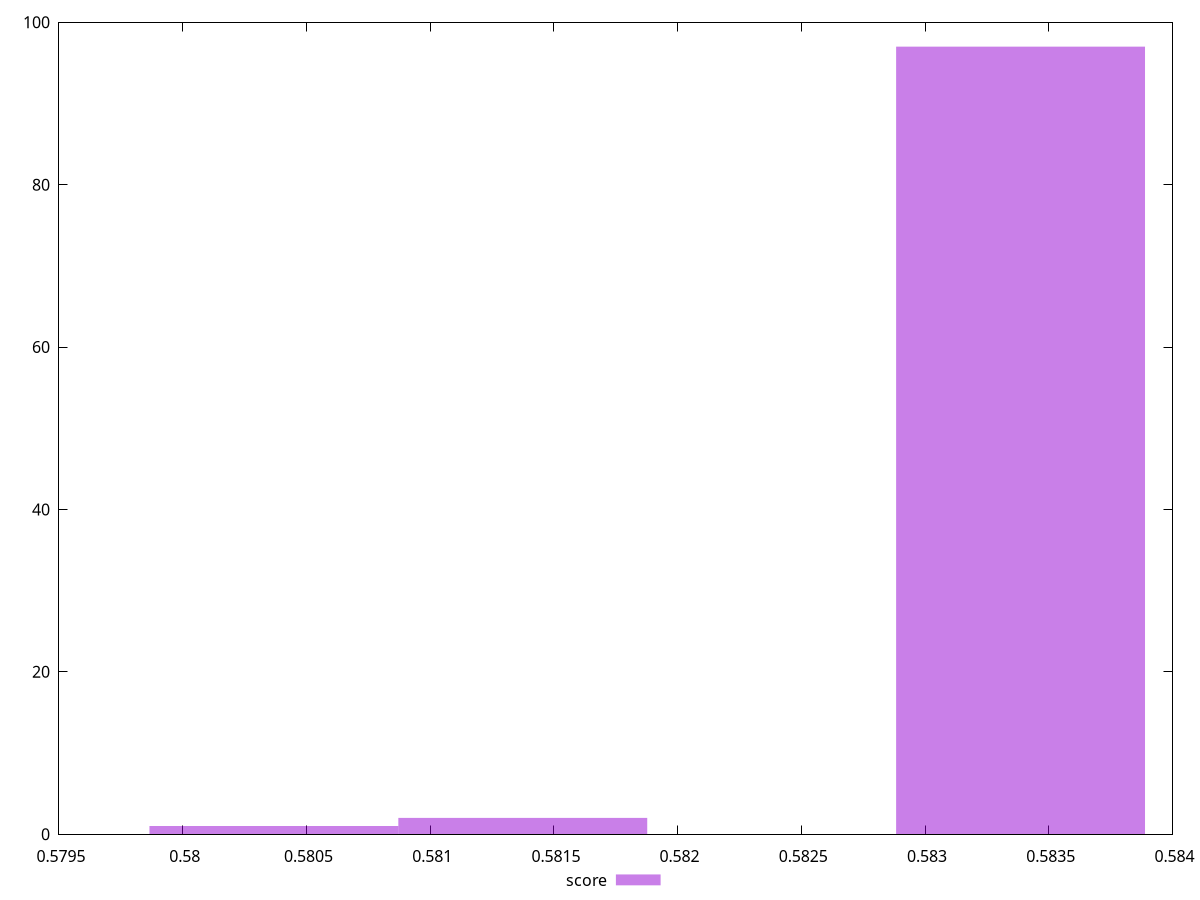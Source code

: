 reset
set terminal svg size 640, 490 enhanced background rgb 'white'
set output "reprap/uses-rel-preload/samples/pages+cached+noexternal+nofonts/score/histogram.svg"

$score <<EOF
0.5833859890618744 97
0.5803684753253475 1
0.5813743132375232 2
EOF

set key outside below
set boxwidth 0.0010058379121756457
set yrange [0:100]
set style fill transparent solid 0.5 noborder

plot \
  $score title "score" with boxes, \


reset
